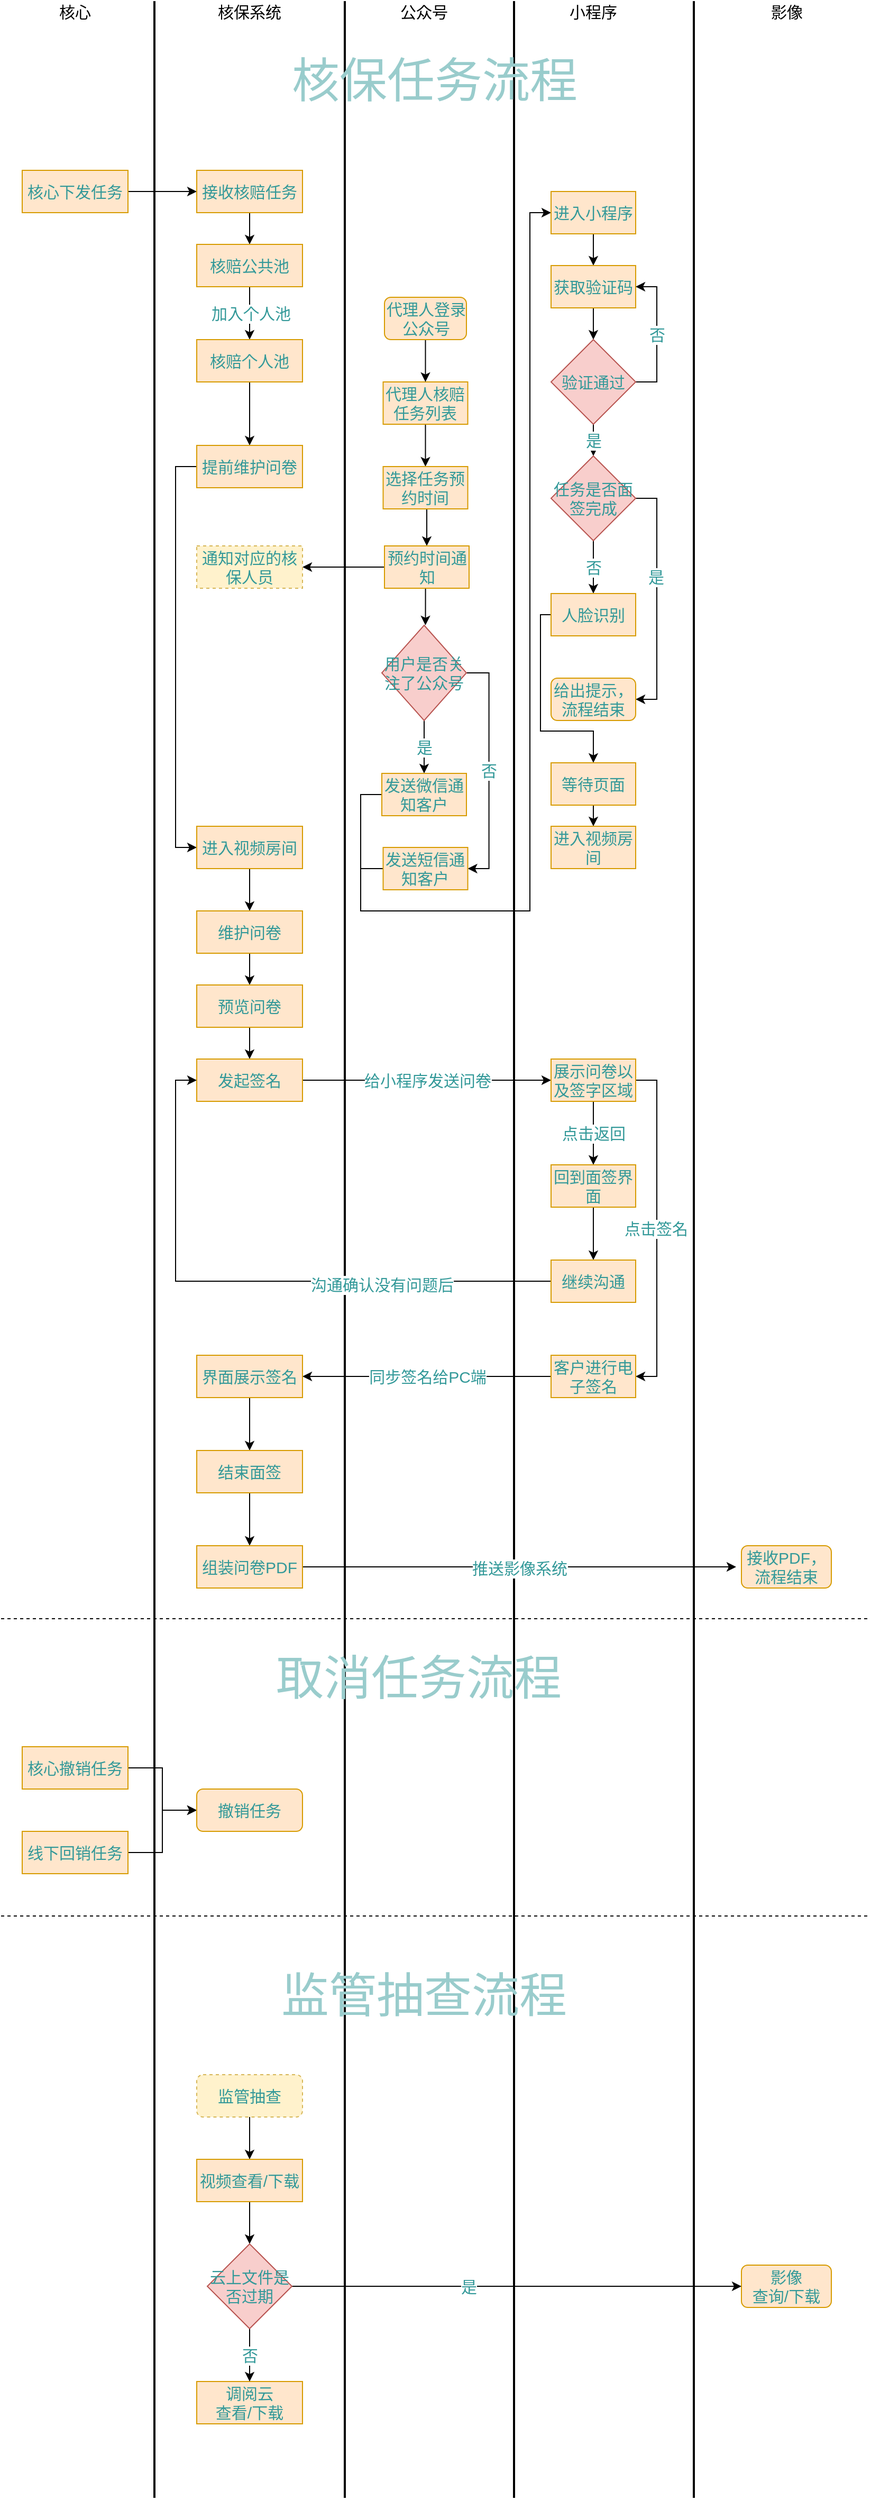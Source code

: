 <mxfile version="13.6.6" type="github">
  <diagram id="C5RBs43oDa-KdzZeNtuy" name="Page-1">
    <mxGraphModel dx="1038" dy="1749" grid="1" gridSize="10" guides="1" tooltips="1" connect="1" arrows="1" fold="1" page="1" pageScale="1" pageWidth="827" pageHeight="1169" math="0" shadow="0">
      <root>
        <mxCell id="WIyWlLk6GJQsqaUBKTNV-0" />
        <mxCell id="WIyWlLk6GJQsqaUBKTNV-1" parent="WIyWlLk6GJQsqaUBKTNV-0" />
        <mxCell id="wz5FfJA9ymAUxzdKkV_o-2" value="" style="line;strokeWidth=2;direction=south;html=1;" parent="WIyWlLk6GJQsqaUBKTNV-1" vertex="1">
          <mxGeometry x="140" y="-360" width="10" height="2360" as="geometry" />
        </mxCell>
        <mxCell id="wz5FfJA9ymAUxzdKkV_o-3" value="" style="line;strokeWidth=2;direction=south;html=1;" parent="WIyWlLk6GJQsqaUBKTNV-1" vertex="1">
          <mxGeometry x="320" y="-360" width="10" height="2360" as="geometry" />
        </mxCell>
        <mxCell id="wz5FfJA9ymAUxzdKkV_o-4" value="" style="line;strokeWidth=2;direction=south;html=1;" parent="WIyWlLk6GJQsqaUBKTNV-1" vertex="1">
          <mxGeometry x="480" y="-360" width="10" height="2360" as="geometry" />
        </mxCell>
        <mxCell id="wz5FfJA9ymAUxzdKkV_o-5" value="核心" style="text;html=1;strokeColor=none;fillColor=none;align=center;verticalAlign=middle;whiteSpace=wrap;rounded=0;fontSize=15;" parent="WIyWlLk6GJQsqaUBKTNV-1" vertex="1">
          <mxGeometry x="50" y="-360" width="40" height="20" as="geometry" />
        </mxCell>
        <mxCell id="wz5FfJA9ymAUxzdKkV_o-6" value="核保系统" style="text;html=1;strokeColor=none;fillColor=none;align=center;verticalAlign=middle;whiteSpace=wrap;rounded=0;fontSize=15;" parent="WIyWlLk6GJQsqaUBKTNV-1" vertex="1">
          <mxGeometry x="200" y="-360" width="70" height="20" as="geometry" />
        </mxCell>
        <mxCell id="wz5FfJA9ymAUxzdKkV_o-7" value="公众号" style="text;html=1;strokeColor=none;fillColor=none;align=center;verticalAlign=middle;whiteSpace=wrap;rounded=0;fontSize=15;" parent="WIyWlLk6GJQsqaUBKTNV-1" vertex="1">
          <mxGeometry x="375" y="-360" width="50" height="20" as="geometry" />
        </mxCell>
        <mxCell id="wz5FfJA9ymAUxzdKkV_o-9" value="小程序" style="text;html=1;strokeColor=none;fillColor=none;align=center;verticalAlign=middle;whiteSpace=wrap;rounded=0;fontSize=15;" parent="WIyWlLk6GJQsqaUBKTNV-1" vertex="1">
          <mxGeometry x="535" y="-360" width="50" height="20" as="geometry" />
        </mxCell>
        <mxCell id="wz5FfJA9ymAUxzdKkV_o-11" value="" style="line;strokeWidth=2;direction=south;html=1;" parent="WIyWlLk6GJQsqaUBKTNV-1" vertex="1">
          <mxGeometry x="650" y="-360" width="10" height="2360" as="geometry" />
        </mxCell>
        <mxCell id="wz5FfJA9ymAUxzdKkV_o-12" value="影像" style="text;html=1;strokeColor=none;fillColor=none;align=center;verticalAlign=middle;whiteSpace=wrap;rounded=0;fontSize=15;" parent="WIyWlLk6GJQsqaUBKTNV-1" vertex="1">
          <mxGeometry x="717.5" y="-360" width="50" height="20" as="geometry" />
        </mxCell>
        <mxCell id="wz5FfJA9ymAUxzdKkV_o-16" style="edgeStyle=orthogonalEdgeStyle;rounded=0;orthogonalLoop=1;jettySize=auto;html=1;exitX=1;exitY=0.5;exitDx=0;exitDy=0;entryX=0;entryY=0.5;entryDx=0;entryDy=0;fontSize=15;" parent="WIyWlLk6GJQsqaUBKTNV-1" source="wz5FfJA9ymAUxzdKkV_o-13" target="wz5FfJA9ymAUxzdKkV_o-15" edge="1">
          <mxGeometry relative="1" as="geometry" />
        </mxCell>
        <mxCell id="wz5FfJA9ymAUxzdKkV_o-13" value="核心下发任务" style="rounded=0;whiteSpace=wrap;html=1;fontSize=15;fillColor=#ffe6cc;strokeColor=#d79b00;labelBackgroundColor=none;fontColor=#339999;" parent="WIyWlLk6GJQsqaUBKTNV-1" vertex="1">
          <mxGeometry x="20" y="-200" width="100" height="40" as="geometry" />
        </mxCell>
        <mxCell id="wz5FfJA9ymAUxzdKkV_o-127" style="edgeStyle=orthogonalEdgeStyle;rounded=0;orthogonalLoop=1;jettySize=auto;html=1;exitX=0.5;exitY=1;exitDx=0;exitDy=0;entryX=0.5;entryY=0;entryDx=0;entryDy=0;startArrow=none;startFill=0;endArrow=classic;endFill=1;fontSize=15;" parent="WIyWlLk6GJQsqaUBKTNV-1" source="wz5FfJA9ymAUxzdKkV_o-15" target="wz5FfJA9ymAUxzdKkV_o-17" edge="1">
          <mxGeometry relative="1" as="geometry" />
        </mxCell>
        <mxCell id="wz5FfJA9ymAUxzdKkV_o-15" value="接收核赔任务" style="rounded=0;whiteSpace=wrap;html=1;fontSize=15;fillColor=#ffe6cc;strokeColor=#d79b00;fontColor=#339999;" parent="WIyWlLk6GJQsqaUBKTNV-1" vertex="1">
          <mxGeometry x="185" y="-200" width="100" height="40" as="geometry" />
        </mxCell>
        <mxCell id="wz5FfJA9ymAUxzdKkV_o-18" value="加入个人池" style="edgeStyle=orthogonalEdgeStyle;rounded=0;orthogonalLoop=1;jettySize=auto;html=1;exitX=0.5;exitY=1;exitDx=0;exitDy=0;fontSize=15;fontColor=#339999;" parent="WIyWlLk6GJQsqaUBKTNV-1" source="wz5FfJA9ymAUxzdKkV_o-17" edge="1">
          <mxGeometry relative="1" as="geometry">
            <mxPoint x="235" y="-40" as="targetPoint" />
          </mxGeometry>
        </mxCell>
        <mxCell id="wz5FfJA9ymAUxzdKkV_o-17" value="核赔公共池" style="rounded=0;whiteSpace=wrap;html=1;fontSize=15;fillColor=#ffe6cc;strokeColor=#d79b00;fontColor=#339999;" parent="WIyWlLk6GJQsqaUBKTNV-1" vertex="1">
          <mxGeometry x="185" y="-130" width="100" height="40" as="geometry" />
        </mxCell>
        <mxCell id="wz5FfJA9ymAUxzdKkV_o-77" style="edgeStyle=orthogonalEdgeStyle;rounded=0;orthogonalLoop=1;jettySize=auto;html=1;exitX=0.5;exitY=1;exitDx=0;exitDy=0;entryX=0.5;entryY=0;entryDx=0;entryDy=0;startArrow=none;startFill=0;endArrow=classic;endFill=1;fontSize=15;" parent="WIyWlLk6GJQsqaUBKTNV-1" source="wz5FfJA9ymAUxzdKkV_o-19" target="wz5FfJA9ymAUxzdKkV_o-76" edge="1">
          <mxGeometry relative="1" as="geometry" />
        </mxCell>
        <mxCell id="wz5FfJA9ymAUxzdKkV_o-19" value="核赔个人池" style="rounded=0;whiteSpace=wrap;html=1;fontSize=15;fillColor=#ffe6cc;strokeColor=#d79b00;fontColor=#339999;" parent="WIyWlLk6GJQsqaUBKTNV-1" vertex="1">
          <mxGeometry x="185" y="-40" width="100" height="40" as="geometry" />
        </mxCell>
        <mxCell id="wz5FfJA9ymAUxzdKkV_o-28" style="edgeStyle=orthogonalEdgeStyle;rounded=0;orthogonalLoop=1;jettySize=auto;html=1;exitX=0.5;exitY=1;exitDx=0;exitDy=0;entryX=0.5;entryY=0;entryDx=0;entryDy=0;fontSize=15;" parent="WIyWlLk6GJQsqaUBKTNV-1" source="wz5FfJA9ymAUxzdKkV_o-21" target="wz5FfJA9ymAUxzdKkV_o-26" edge="1">
          <mxGeometry relative="1" as="geometry" />
        </mxCell>
        <mxCell id="wz5FfJA9ymAUxzdKkV_o-21" value="代理人核赔任务列表" style="rounded=0;whiteSpace=wrap;html=1;fontSize=15;fillColor=#ffe6cc;strokeColor=#d79b00;labelBackgroundColor=none;fontColor=#339999;" parent="WIyWlLk6GJQsqaUBKTNV-1" vertex="1">
          <mxGeometry x="361.25" width="80" height="40" as="geometry" />
        </mxCell>
        <mxCell id="wz5FfJA9ymAUxzdKkV_o-23" style="edgeStyle=orthogonalEdgeStyle;rounded=0;orthogonalLoop=1;jettySize=auto;html=1;exitX=0.5;exitY=1;exitDx=0;exitDy=0;entryX=0.5;entryY=0;entryDx=0;entryDy=0;fontSize=15;" parent="WIyWlLk6GJQsqaUBKTNV-1" source="wz5FfJA9ymAUxzdKkV_o-22" target="wz5FfJA9ymAUxzdKkV_o-21" edge="1">
          <mxGeometry relative="1" as="geometry" />
        </mxCell>
        <mxCell id="wz5FfJA9ymAUxzdKkV_o-22" value="代理人登录公众号" style="rounded=1;whiteSpace=wrap;html=1;fontSize=15;fillColor=#ffe6cc;strokeColor=#d79b00;fontColor=#339999;" parent="WIyWlLk6GJQsqaUBKTNV-1" vertex="1">
          <mxGeometry x="362.5" y="-80" width="77.5" height="40" as="geometry" />
        </mxCell>
        <mxCell id="wz5FfJA9ymAUxzdKkV_o-30" style="edgeStyle=orthogonalEdgeStyle;rounded=0;orthogonalLoop=1;jettySize=auto;html=1;exitX=0.5;exitY=1;exitDx=0;exitDy=0;entryX=0.5;entryY=0;entryDx=0;entryDy=0;fontSize=15;" parent="WIyWlLk6GJQsqaUBKTNV-1" source="wz5FfJA9ymAUxzdKkV_o-26" target="wz5FfJA9ymAUxzdKkV_o-29" edge="1">
          <mxGeometry relative="1" as="geometry" />
        </mxCell>
        <mxCell id="wz5FfJA9ymAUxzdKkV_o-26" value="选择任务预约时间" style="rounded=0;whiteSpace=wrap;html=1;fontSize=15;fillColor=#ffe6cc;strokeColor=#d79b00;fontColor=#339999;" parent="WIyWlLk6GJQsqaUBKTNV-1" vertex="1">
          <mxGeometry x="361.25" y="80" width="80" height="40" as="geometry" />
        </mxCell>
        <mxCell id="wz5FfJA9ymAUxzdKkV_o-33" style="edgeStyle=orthogonalEdgeStyle;rounded=0;orthogonalLoop=1;jettySize=auto;html=1;exitX=0;exitY=0.5;exitDx=0;exitDy=0;entryX=1;entryY=0.5;entryDx=0;entryDy=0;fontSize=15;" parent="WIyWlLk6GJQsqaUBKTNV-1" source="wz5FfJA9ymAUxzdKkV_o-29" target="wz5FfJA9ymAUxzdKkV_o-32" edge="1">
          <mxGeometry relative="1" as="geometry" />
        </mxCell>
        <mxCell id="wz5FfJA9ymAUxzdKkV_o-36" style="edgeStyle=orthogonalEdgeStyle;rounded=0;orthogonalLoop=1;jettySize=auto;html=1;exitX=0.5;exitY=1;exitDx=0;exitDy=0;entryX=0.5;entryY=0;entryDx=0;entryDy=0;fontSize=15;" parent="WIyWlLk6GJQsqaUBKTNV-1" source="wz5FfJA9ymAUxzdKkV_o-29" edge="1">
          <mxGeometry relative="1" as="geometry">
            <mxPoint x="401.25" y="230" as="targetPoint" />
          </mxGeometry>
        </mxCell>
        <mxCell id="wz5FfJA9ymAUxzdKkV_o-29" value="预约时间通知" style="rounded=0;whiteSpace=wrap;html=1;fontSize=15;fillColor=#ffe6cc;strokeColor=#d79b00;fontColor=#339999;" parent="WIyWlLk6GJQsqaUBKTNV-1" vertex="1">
          <mxGeometry x="362.5" y="155" width="80" height="40" as="geometry" />
        </mxCell>
        <mxCell id="wz5FfJA9ymAUxzdKkV_o-32" value="通知对应的核保人员" style="rounded=0;whiteSpace=wrap;html=1;fontSize=15;dashed=1;fillColor=#fff2cc;strokeColor=#d6b656;fontColor=#339999;" parent="WIyWlLk6GJQsqaUBKTNV-1" vertex="1">
          <mxGeometry x="185" y="155" width="100" height="40" as="geometry" />
        </mxCell>
        <mxCell id="wz5FfJA9ymAUxzdKkV_o-41" value="是" style="edgeStyle=orthogonalEdgeStyle;rounded=0;orthogonalLoop=1;jettySize=auto;html=1;exitX=0.5;exitY=1;exitDx=0;exitDy=0;entryX=0.5;entryY=0;entryDx=0;entryDy=0;fontSize=15;fontColor=#339999;" parent="WIyWlLk6GJQsqaUBKTNV-1" source="wz5FfJA9ymAUxzdKkV_o-37" target="wz5FfJA9ymAUxzdKkV_o-39" edge="1">
          <mxGeometry relative="1" as="geometry" />
        </mxCell>
        <mxCell id="wz5FfJA9ymAUxzdKkV_o-42" value="否" style="edgeStyle=orthogonalEdgeStyle;rounded=0;orthogonalLoop=1;jettySize=auto;html=1;exitX=1;exitY=0.5;exitDx=0;exitDy=0;entryX=1;entryY=0.5;entryDx=0;entryDy=0;fontSize=15;fontColor=#339999;" parent="WIyWlLk6GJQsqaUBKTNV-1" source="wz5FfJA9ymAUxzdKkV_o-37" target="wz5FfJA9ymAUxzdKkV_o-40" edge="1">
          <mxGeometry relative="1" as="geometry" />
        </mxCell>
        <mxCell id="wz5FfJA9ymAUxzdKkV_o-37" value="用户是否关注了公众号" style="rhombus;whiteSpace=wrap;html=1;fontSize=15;fillColor=#f8cecc;strokeColor=#b85450;fontColor=#339999;" parent="WIyWlLk6GJQsqaUBKTNV-1" vertex="1">
          <mxGeometry x="360" y="230" width="80" height="90" as="geometry" />
        </mxCell>
        <mxCell id="wz5FfJA9ymAUxzdKkV_o-51" style="edgeStyle=orthogonalEdgeStyle;rounded=0;orthogonalLoop=1;jettySize=auto;html=1;exitX=0;exitY=0.5;exitDx=0;exitDy=0;startArrow=none;startFill=0;endArrow=none;endFill=0;fontSize=15;" parent="WIyWlLk6GJQsqaUBKTNV-1" source="wz5FfJA9ymAUxzdKkV_o-39" edge="1">
          <mxGeometry relative="1" as="geometry">
            <mxPoint x="410" y="500" as="targetPoint" />
            <Array as="points">
              <mxPoint x="340" y="390" />
              <mxPoint x="340" y="500" />
            </Array>
          </mxGeometry>
        </mxCell>
        <mxCell id="wz5FfJA9ymAUxzdKkV_o-39" value="发送微信通知客户" style="rounded=0;whiteSpace=wrap;html=1;fontSize=15;fillColor=#ffe6cc;strokeColor=#d79b00;fontColor=#339999;" parent="WIyWlLk6GJQsqaUBKTNV-1" vertex="1">
          <mxGeometry x="360" y="370" width="80" height="40" as="geometry" />
        </mxCell>
        <mxCell id="wz5FfJA9ymAUxzdKkV_o-49" style="edgeStyle=orthogonalEdgeStyle;rounded=0;orthogonalLoop=1;jettySize=auto;html=1;exitX=0.5;exitY=1;exitDx=0;exitDy=0;entryX=0;entryY=0.5;entryDx=0;entryDy=0;startArrow=none;startFill=0;endArrow=classic;endFill=1;fontSize=15;" parent="WIyWlLk6GJQsqaUBKTNV-1" source="wz5FfJA9ymAUxzdKkV_o-40" target="wz5FfJA9ymAUxzdKkV_o-43" edge="1">
          <mxGeometry relative="1" as="geometry">
            <Array as="points">
              <mxPoint x="401" y="460" />
              <mxPoint x="340" y="460" />
              <mxPoint x="340" y="500" />
              <mxPoint x="500" y="500" />
              <mxPoint x="500" y="-160" />
            </Array>
          </mxGeometry>
        </mxCell>
        <mxCell id="wz5FfJA9ymAUxzdKkV_o-40" value="发送短信通知客户" style="rounded=0;whiteSpace=wrap;html=1;fontSize=15;fillColor=#ffe6cc;strokeColor=#d79b00;fontColor=#339999;" parent="WIyWlLk6GJQsqaUBKTNV-1" vertex="1">
          <mxGeometry x="361.25" y="440" width="80" height="40" as="geometry" />
        </mxCell>
        <mxCell id="wz5FfJA9ymAUxzdKkV_o-53" style="edgeStyle=orthogonalEdgeStyle;rounded=0;orthogonalLoop=1;jettySize=auto;html=1;exitX=0.5;exitY=1;exitDx=0;exitDy=0;entryX=0.5;entryY=0;entryDx=0;entryDy=0;startArrow=none;startFill=0;endArrow=classic;endFill=1;fontSize=15;" parent="WIyWlLk6GJQsqaUBKTNV-1" source="wz5FfJA9ymAUxzdKkV_o-43" target="wz5FfJA9ymAUxzdKkV_o-52" edge="1">
          <mxGeometry relative="1" as="geometry" />
        </mxCell>
        <mxCell id="wz5FfJA9ymAUxzdKkV_o-43" value="进入小程序" style="rounded=0;whiteSpace=wrap;html=1;fontSize=15;fillColor=#ffe6cc;strokeColor=#d79b00;fontColor=#339999;" parent="WIyWlLk6GJQsqaUBKTNV-1" vertex="1">
          <mxGeometry x="520" y="-180" width="80" height="40" as="geometry" />
        </mxCell>
        <mxCell id="wz5FfJA9ymAUxzdKkV_o-70" style="edgeStyle=orthogonalEdgeStyle;rounded=0;orthogonalLoop=1;jettySize=auto;html=1;exitX=0.5;exitY=1;exitDx=0;exitDy=0;entryX=0.5;entryY=0;entryDx=0;entryDy=0;startArrow=none;startFill=0;endArrow=classic;endFill=1;fontSize=15;" parent="WIyWlLk6GJQsqaUBKTNV-1" source="wz5FfJA9ymAUxzdKkV_o-52" target="wz5FfJA9ymAUxzdKkV_o-56" edge="1">
          <mxGeometry relative="1" as="geometry" />
        </mxCell>
        <mxCell id="wz5FfJA9ymAUxzdKkV_o-52" value="获取验证码" style="rounded=0;whiteSpace=wrap;html=1;fontSize=15;fillColor=#ffe6cc;strokeColor=#d79b00;fontColor=#339999;" parent="WIyWlLk6GJQsqaUBKTNV-1" vertex="1">
          <mxGeometry x="520" y="-110" width="80" height="40" as="geometry" />
        </mxCell>
        <mxCell id="wz5FfJA9ymAUxzdKkV_o-57" value="否" style="edgeStyle=orthogonalEdgeStyle;rounded=0;orthogonalLoop=1;jettySize=auto;html=1;exitX=1;exitY=0.5;exitDx=0;exitDy=0;entryX=1;entryY=0.5;entryDx=0;entryDy=0;startArrow=none;startFill=0;endArrow=classic;endFill=1;fontSize=15;fontColor=#339999;" parent="WIyWlLk6GJQsqaUBKTNV-1" source="wz5FfJA9ymAUxzdKkV_o-56" target="wz5FfJA9ymAUxzdKkV_o-52" edge="1">
          <mxGeometry relative="1" as="geometry" />
        </mxCell>
        <mxCell id="wz5FfJA9ymAUxzdKkV_o-69" value="是" style="edgeStyle=orthogonalEdgeStyle;rounded=0;orthogonalLoop=1;jettySize=auto;html=1;exitX=0.5;exitY=1;exitDx=0;exitDy=0;entryX=0.5;entryY=0;entryDx=0;entryDy=0;startArrow=none;startFill=0;endArrow=classic;endFill=1;fontSize=15;fontColor=#339999;" parent="WIyWlLk6GJQsqaUBKTNV-1" source="wz5FfJA9ymAUxzdKkV_o-56" target="wz5FfJA9ymAUxzdKkV_o-60" edge="1">
          <mxGeometry relative="1" as="geometry" />
        </mxCell>
        <mxCell id="wz5FfJA9ymAUxzdKkV_o-56" value="验证通过" style="rhombus;whiteSpace=wrap;html=1;fontSize=15;fillColor=#f8cecc;strokeColor=#b85450;fontColor=#339999;" parent="WIyWlLk6GJQsqaUBKTNV-1" vertex="1">
          <mxGeometry x="520" y="-40" width="80" height="80" as="geometry" />
        </mxCell>
        <mxCell id="wz5FfJA9ymAUxzdKkV_o-68" value="否" style="edgeStyle=orthogonalEdgeStyle;rounded=0;orthogonalLoop=1;jettySize=auto;html=1;exitX=0.5;exitY=1;exitDx=0;exitDy=0;entryX=0.5;entryY=0;entryDx=0;entryDy=0;startArrow=none;startFill=0;endArrow=classic;endFill=1;fontSize=15;fontColor=#339999;" parent="WIyWlLk6GJQsqaUBKTNV-1" source="wz5FfJA9ymAUxzdKkV_o-60" target="wz5FfJA9ymAUxzdKkV_o-64" edge="1">
          <mxGeometry relative="1" as="geometry" />
        </mxCell>
        <mxCell id="wz5FfJA9ymAUxzdKkV_o-71" style="edgeStyle=orthogonalEdgeStyle;rounded=0;orthogonalLoop=1;jettySize=auto;html=1;exitX=1;exitY=0.5;exitDx=0;exitDy=0;entryX=1;entryY=0.5;entryDx=0;entryDy=0;startArrow=none;startFill=0;endArrow=classic;endFill=1;fontSize=15;" parent="WIyWlLk6GJQsqaUBKTNV-1" source="wz5FfJA9ymAUxzdKkV_o-60" target="wz5FfJA9ymAUxzdKkV_o-66" edge="1">
          <mxGeometry relative="1" as="geometry" />
        </mxCell>
        <mxCell id="wz5FfJA9ymAUxzdKkV_o-72" value="是" style="edgeLabel;html=1;align=center;verticalAlign=middle;resizable=0;points=[];fontSize=15;fontColor=#339999;" parent="wz5FfJA9ymAUxzdKkV_o-71" vertex="1" connectable="0">
          <mxGeometry x="-0.186" y="-1" relative="1" as="geometry">
            <mxPoint as="offset" />
          </mxGeometry>
        </mxCell>
        <mxCell id="wz5FfJA9ymAUxzdKkV_o-60" value="任务是否面签完成" style="rhombus;whiteSpace=wrap;html=1;fontSize=15;fillColor=#f8cecc;strokeColor=#b85450;fontColor=#339999;" parent="WIyWlLk6GJQsqaUBKTNV-1" vertex="1">
          <mxGeometry x="520" y="70" width="80" height="80" as="geometry" />
        </mxCell>
        <mxCell id="wz5FfJA9ymAUxzdKkV_o-74" style="edgeStyle=orthogonalEdgeStyle;rounded=0;orthogonalLoop=1;jettySize=auto;html=1;exitX=0;exitY=0.5;exitDx=0;exitDy=0;startArrow=none;startFill=0;endArrow=classic;endFill=1;fontSize=15;" parent="WIyWlLk6GJQsqaUBKTNV-1" source="wz5FfJA9ymAUxzdKkV_o-64" edge="1">
          <mxGeometry relative="1" as="geometry">
            <mxPoint x="560" y="360" as="targetPoint" />
            <Array as="points">
              <mxPoint x="510" y="220" />
              <mxPoint x="510" y="330" />
              <mxPoint x="560" y="330" />
            </Array>
          </mxGeometry>
        </mxCell>
        <mxCell id="wz5FfJA9ymAUxzdKkV_o-64" value="人脸识别" style="rounded=0;whiteSpace=wrap;html=1;fontSize=15;fillColor=#ffe6cc;strokeColor=#d79b00;fontColor=#339999;" parent="WIyWlLk6GJQsqaUBKTNV-1" vertex="1">
          <mxGeometry x="520" y="200" width="80" height="40" as="geometry" />
        </mxCell>
        <mxCell id="wz5FfJA9ymAUxzdKkV_o-66" value="给出提示，流程结束" style="rounded=1;whiteSpace=wrap;html=1;fontSize=15;fillColor=#ffe6cc;strokeColor=#d79b00;fontColor=#339999;" parent="WIyWlLk6GJQsqaUBKTNV-1" vertex="1">
          <mxGeometry x="520" y="280" width="80" height="40" as="geometry" />
        </mxCell>
        <mxCell id="wz5FfJA9ymAUxzdKkV_o-82" style="edgeStyle=orthogonalEdgeStyle;rounded=0;orthogonalLoop=1;jettySize=auto;html=1;exitX=0.5;exitY=1;exitDx=0;exitDy=0;entryX=0.5;entryY=0;entryDx=0;entryDy=0;startArrow=none;startFill=0;endArrow=classic;endFill=1;fontSize=15;" parent="WIyWlLk6GJQsqaUBKTNV-1" source="wz5FfJA9ymAUxzdKkV_o-75" target="wz5FfJA9ymAUxzdKkV_o-81" edge="1">
          <mxGeometry relative="1" as="geometry" />
        </mxCell>
        <mxCell id="wz5FfJA9ymAUxzdKkV_o-75" value="等待页面" style="rounded=0;whiteSpace=wrap;html=1;fontSize=15;fillColor=#ffe6cc;strokeColor=#d79b00;fontColor=#339999;" parent="WIyWlLk6GJQsqaUBKTNV-1" vertex="1">
          <mxGeometry x="520" y="360" width="80" height="40" as="geometry" />
        </mxCell>
        <mxCell id="wz5FfJA9ymAUxzdKkV_o-80" style="edgeStyle=orthogonalEdgeStyle;rounded=0;orthogonalLoop=1;jettySize=auto;html=1;exitX=0;exitY=0.5;exitDx=0;exitDy=0;entryX=0;entryY=0.5;entryDx=0;entryDy=0;startArrow=none;startFill=0;endArrow=classic;endFill=1;fontSize=15;" parent="WIyWlLk6GJQsqaUBKTNV-1" source="wz5FfJA9ymAUxzdKkV_o-76" target="wz5FfJA9ymAUxzdKkV_o-79" edge="1">
          <mxGeometry relative="1" as="geometry" />
        </mxCell>
        <mxCell id="wz5FfJA9ymAUxzdKkV_o-76" value="提前维护问卷" style="rounded=0;whiteSpace=wrap;html=1;fontSize=15;fillColor=#ffe6cc;strokeColor=#d79b00;fontColor=#339999;" parent="WIyWlLk6GJQsqaUBKTNV-1" vertex="1">
          <mxGeometry x="185" y="60" width="100" height="40" as="geometry" />
        </mxCell>
        <mxCell id="wz5FfJA9ymAUxzdKkV_o-84" style="edgeStyle=orthogonalEdgeStyle;rounded=0;orthogonalLoop=1;jettySize=auto;html=1;exitX=0.5;exitY=1;exitDx=0;exitDy=0;startArrow=none;startFill=0;endArrow=classic;endFill=1;fontSize=15;" parent="WIyWlLk6GJQsqaUBKTNV-1" source="wz5FfJA9ymAUxzdKkV_o-79" edge="1">
          <mxGeometry relative="1" as="geometry">
            <mxPoint x="235" y="500" as="targetPoint" />
          </mxGeometry>
        </mxCell>
        <mxCell id="wz5FfJA9ymAUxzdKkV_o-79" value="进入视频房间" style="rounded=0;whiteSpace=wrap;html=1;fontSize=15;fillColor=#ffe6cc;strokeColor=#d79b00;fontColor=#339999;" parent="WIyWlLk6GJQsqaUBKTNV-1" vertex="1">
          <mxGeometry x="185" y="420" width="100" height="40" as="geometry" />
        </mxCell>
        <mxCell id="wz5FfJA9ymAUxzdKkV_o-81" value="进入视频房间" style="rounded=0;whiteSpace=wrap;html=1;fontSize=15;fillColor=#ffe6cc;strokeColor=#d79b00;fontColor=#339999;" parent="WIyWlLk6GJQsqaUBKTNV-1" vertex="1">
          <mxGeometry x="520" y="420" width="80" height="40" as="geometry" />
        </mxCell>
        <mxCell id="wz5FfJA9ymAUxzdKkV_o-87" style="edgeStyle=orthogonalEdgeStyle;rounded=0;orthogonalLoop=1;jettySize=auto;html=1;exitX=0.5;exitY=1;exitDx=0;exitDy=0;entryX=0.5;entryY=0;entryDx=0;entryDy=0;startArrow=none;startFill=0;endArrow=classic;endFill=1;fontSize=15;" parent="WIyWlLk6GJQsqaUBKTNV-1" source="wz5FfJA9ymAUxzdKkV_o-85" target="wz5FfJA9ymAUxzdKkV_o-86" edge="1">
          <mxGeometry relative="1" as="geometry" />
        </mxCell>
        <mxCell id="wz5FfJA9ymAUxzdKkV_o-85" value="维护问卷" style="rounded=0;whiteSpace=wrap;html=1;fontSize=15;fillColor=#ffe6cc;strokeColor=#d79b00;fontColor=#339999;" parent="WIyWlLk6GJQsqaUBKTNV-1" vertex="1">
          <mxGeometry x="185" y="500" width="100" height="40" as="geometry" />
        </mxCell>
        <mxCell id="wz5FfJA9ymAUxzdKkV_o-89" style="edgeStyle=orthogonalEdgeStyle;rounded=0;orthogonalLoop=1;jettySize=auto;html=1;exitX=0.5;exitY=1;exitDx=0;exitDy=0;entryX=0.5;entryY=0;entryDx=0;entryDy=0;startArrow=none;startFill=0;endArrow=classic;endFill=1;fontSize=15;" parent="WIyWlLk6GJQsqaUBKTNV-1" source="wz5FfJA9ymAUxzdKkV_o-86" target="wz5FfJA9ymAUxzdKkV_o-88" edge="1">
          <mxGeometry relative="1" as="geometry" />
        </mxCell>
        <mxCell id="wz5FfJA9ymAUxzdKkV_o-86" value="预览问卷" style="rounded=0;whiteSpace=wrap;html=1;fontSize=15;fillColor=#ffe6cc;strokeColor=#d79b00;fontColor=#339999;" parent="WIyWlLk6GJQsqaUBKTNV-1" vertex="1">
          <mxGeometry x="185" y="570" width="100" height="40" as="geometry" />
        </mxCell>
        <mxCell id="wz5FfJA9ymAUxzdKkV_o-91" value="给小程序发送问卷" style="edgeStyle=orthogonalEdgeStyle;rounded=0;orthogonalLoop=1;jettySize=auto;html=1;exitX=1;exitY=0.5;exitDx=0;exitDy=0;entryX=0;entryY=0.5;entryDx=0;entryDy=0;startArrow=none;startFill=0;endArrow=classic;endFill=1;fontSize=15;fontColor=#339999;" parent="WIyWlLk6GJQsqaUBKTNV-1" source="wz5FfJA9ymAUxzdKkV_o-88" target="wz5FfJA9ymAUxzdKkV_o-90" edge="1">
          <mxGeometry relative="1" as="geometry" />
        </mxCell>
        <mxCell id="wz5FfJA9ymAUxzdKkV_o-88" value="发起签名" style="rounded=0;whiteSpace=wrap;html=1;fontSize=15;fillColor=#ffe6cc;strokeColor=#d79b00;fontColor=#339999;" parent="WIyWlLk6GJQsqaUBKTNV-1" vertex="1">
          <mxGeometry x="185" y="640" width="100" height="40" as="geometry" />
        </mxCell>
        <mxCell id="wz5FfJA9ymAUxzdKkV_o-94" value="点击返回" style="edgeStyle=orthogonalEdgeStyle;rounded=0;orthogonalLoop=1;jettySize=auto;html=1;exitX=0.5;exitY=1;exitDx=0;exitDy=0;entryX=0.5;entryY=0;entryDx=0;entryDy=0;startArrow=none;startFill=0;endArrow=classic;endFill=1;fontSize=15;fontColor=#339999;" parent="WIyWlLk6GJQsqaUBKTNV-1" source="wz5FfJA9ymAUxzdKkV_o-90" target="wz5FfJA9ymAUxzdKkV_o-93" edge="1">
          <mxGeometry relative="1" as="geometry" />
        </mxCell>
        <mxCell id="wz5FfJA9ymAUxzdKkV_o-96" style="edgeStyle=orthogonalEdgeStyle;rounded=0;orthogonalLoop=1;jettySize=auto;html=1;exitX=1;exitY=0.5;exitDx=0;exitDy=0;entryX=1;entryY=0.5;entryDx=0;entryDy=0;startArrow=none;startFill=0;endArrow=classic;endFill=1;fontSize=15;" parent="WIyWlLk6GJQsqaUBKTNV-1" source="wz5FfJA9ymAUxzdKkV_o-90" target="wz5FfJA9ymAUxzdKkV_o-95" edge="1">
          <mxGeometry relative="1" as="geometry" />
        </mxCell>
        <mxCell id="wz5FfJA9ymAUxzdKkV_o-97" value="点击签名" style="edgeLabel;html=1;align=center;verticalAlign=middle;resizable=0;points=[];fontSize=15;fontColor=#339999;" parent="wz5FfJA9ymAUxzdKkV_o-96" vertex="1" connectable="0">
          <mxGeometry x="-0.171" y="-1" relative="1" as="geometry">
            <mxPoint y="27" as="offset" />
          </mxGeometry>
        </mxCell>
        <mxCell id="wz5FfJA9ymAUxzdKkV_o-90" value="展示问卷以及签字区域" style="rounded=0;whiteSpace=wrap;html=1;fontSize=15;fillColor=#ffe6cc;strokeColor=#d79b00;fontColor=#339999;" parent="WIyWlLk6GJQsqaUBKTNV-1" vertex="1">
          <mxGeometry x="520" y="640" width="80" height="40" as="geometry" />
        </mxCell>
        <mxCell id="wz5FfJA9ymAUxzdKkV_o-100" style="edgeStyle=orthogonalEdgeStyle;rounded=0;orthogonalLoop=1;jettySize=auto;html=1;exitX=0.5;exitY=1;exitDx=0;exitDy=0;entryX=0.5;entryY=0;entryDx=0;entryDy=0;startArrow=none;startFill=0;endArrow=classic;endFill=1;fontSize=15;" parent="WIyWlLk6GJQsqaUBKTNV-1" source="wz5FfJA9ymAUxzdKkV_o-93" edge="1">
          <mxGeometry relative="1" as="geometry">
            <mxPoint x="560" y="830" as="targetPoint" />
          </mxGeometry>
        </mxCell>
        <mxCell id="wz5FfJA9ymAUxzdKkV_o-93" value="回到面签界面" style="rounded=0;whiteSpace=wrap;html=1;fontSize=15;fillColor=#ffe6cc;strokeColor=#d79b00;fontColor=#339999;" parent="WIyWlLk6GJQsqaUBKTNV-1" vertex="1">
          <mxGeometry x="520" y="740" width="80" height="40" as="geometry" />
        </mxCell>
        <mxCell id="wz5FfJA9ymAUxzdKkV_o-106" style="edgeStyle=orthogonalEdgeStyle;rounded=0;orthogonalLoop=1;jettySize=auto;html=1;exitX=0;exitY=0.5;exitDx=0;exitDy=0;entryX=1;entryY=0.5;entryDx=0;entryDy=0;startArrow=none;startFill=0;endArrow=classic;endFill=1;fontSize=15;" parent="WIyWlLk6GJQsqaUBKTNV-1" source="wz5FfJA9ymAUxzdKkV_o-95" target="wz5FfJA9ymAUxzdKkV_o-105" edge="1">
          <mxGeometry relative="1" as="geometry" />
        </mxCell>
        <mxCell id="wz5FfJA9ymAUxzdKkV_o-107" value="同步签名给PC端" style="edgeLabel;html=1;align=center;verticalAlign=middle;resizable=0;points=[];fontSize=15;fontColor=#339999;" parent="wz5FfJA9ymAUxzdKkV_o-106" vertex="1" connectable="0">
          <mxGeometry x="0.193" y="2" relative="1" as="geometry">
            <mxPoint x="22.5" y="-2" as="offset" />
          </mxGeometry>
        </mxCell>
        <mxCell id="wz5FfJA9ymAUxzdKkV_o-95" value="客户进行电子签名" style="rounded=0;whiteSpace=wrap;html=1;fontSize=15;fillColor=#ffe6cc;strokeColor=#d79b00;fontColor=#339999;" parent="WIyWlLk6GJQsqaUBKTNV-1" vertex="1">
          <mxGeometry x="520" y="920" width="80" height="40" as="geometry" />
        </mxCell>
        <mxCell id="wz5FfJA9ymAUxzdKkV_o-102" style="edgeStyle=orthogonalEdgeStyle;rounded=0;orthogonalLoop=1;jettySize=auto;html=1;exitX=0;exitY=0.5;exitDx=0;exitDy=0;entryX=0;entryY=0.5;entryDx=0;entryDy=0;startArrow=none;startFill=0;endArrow=classic;endFill=1;fontSize=15;" parent="WIyWlLk6GJQsqaUBKTNV-1" source="wz5FfJA9ymAUxzdKkV_o-101" target="wz5FfJA9ymAUxzdKkV_o-88" edge="1">
          <mxGeometry relative="1" as="geometry" />
        </mxCell>
        <mxCell id="wz5FfJA9ymAUxzdKkV_o-103" value="沟通确认没有问题后" style="edgeLabel;html=1;align=center;verticalAlign=middle;resizable=0;points=[];fontSize=15;fontColor=#339999;" parent="wz5FfJA9ymAUxzdKkV_o-102" vertex="1" connectable="0">
          <mxGeometry x="-0.433" y="3" relative="1" as="geometry">
            <mxPoint as="offset" />
          </mxGeometry>
        </mxCell>
        <mxCell id="wz5FfJA9ymAUxzdKkV_o-101" value="继续沟通" style="rounded=0;whiteSpace=wrap;html=1;fontSize=15;fillColor=#ffe6cc;strokeColor=#d79b00;fontColor=#339999;" parent="WIyWlLk6GJQsqaUBKTNV-1" vertex="1">
          <mxGeometry x="520" y="830" width="80" height="40" as="geometry" />
        </mxCell>
        <mxCell id="wz5FfJA9ymAUxzdKkV_o-108" style="edgeStyle=orthogonalEdgeStyle;rounded=0;orthogonalLoop=1;jettySize=auto;html=1;exitX=0.5;exitY=1;exitDx=0;exitDy=0;startArrow=none;startFill=0;endArrow=classic;endFill=1;fontSize=15;" parent="WIyWlLk6GJQsqaUBKTNV-1" source="wz5FfJA9ymAUxzdKkV_o-105" edge="1">
          <mxGeometry relative="1" as="geometry">
            <mxPoint x="235" y="1010" as="targetPoint" />
          </mxGeometry>
        </mxCell>
        <mxCell id="wz5FfJA9ymAUxzdKkV_o-105" value="界面展示签名" style="rounded=0;whiteSpace=wrap;html=1;fontSize=15;fillColor=#ffe6cc;strokeColor=#d79b00;fontColor=#339999;" parent="WIyWlLk6GJQsqaUBKTNV-1" vertex="1">
          <mxGeometry x="185" y="920" width="100" height="40" as="geometry" />
        </mxCell>
        <mxCell id="wz5FfJA9ymAUxzdKkV_o-113" style="edgeStyle=orthogonalEdgeStyle;rounded=0;orthogonalLoop=1;jettySize=auto;html=1;exitX=0.5;exitY=1;exitDx=0;exitDy=0;entryX=0.5;entryY=0;entryDx=0;entryDy=0;startArrow=none;startFill=0;endArrow=classic;endFill=1;fontSize=15;" parent="WIyWlLk6GJQsqaUBKTNV-1" source="wz5FfJA9ymAUxzdKkV_o-109" target="wz5FfJA9ymAUxzdKkV_o-112" edge="1">
          <mxGeometry relative="1" as="geometry" />
        </mxCell>
        <mxCell id="wz5FfJA9ymAUxzdKkV_o-109" value="结束面签" style="rounded=0;whiteSpace=wrap;html=1;fontSize=15;fillColor=#ffe6cc;strokeColor=#d79b00;fontColor=#339999;" parent="WIyWlLk6GJQsqaUBKTNV-1" vertex="1">
          <mxGeometry x="185" y="1010" width="100" height="40" as="geometry" />
        </mxCell>
        <mxCell id="wz5FfJA9ymAUxzdKkV_o-116" value="推送影像系统" style="edgeStyle=orthogonalEdgeStyle;rounded=0;orthogonalLoop=1;jettySize=auto;html=1;exitX=1;exitY=0.5;exitDx=0;exitDy=0;startArrow=none;startFill=0;endArrow=classic;endFill=1;fontSize=15;fontColor=#339999;" parent="WIyWlLk6GJQsqaUBKTNV-1" source="wz5FfJA9ymAUxzdKkV_o-112" edge="1">
          <mxGeometry relative="1" as="geometry">
            <mxPoint x="695" y="1120" as="targetPoint" />
          </mxGeometry>
        </mxCell>
        <mxCell id="wz5FfJA9ymAUxzdKkV_o-112" value="组装问卷PDF" style="rounded=0;whiteSpace=wrap;html=1;fontSize=15;fillColor=#ffe6cc;strokeColor=#d79b00;fontColor=#339999;" parent="WIyWlLk6GJQsqaUBKTNV-1" vertex="1">
          <mxGeometry x="185" y="1100" width="100" height="40" as="geometry" />
        </mxCell>
        <mxCell id="wz5FfJA9ymAUxzdKkV_o-135" style="edgeStyle=orthogonalEdgeStyle;rounded=0;orthogonalLoop=1;jettySize=auto;html=1;exitX=1;exitY=0.5;exitDx=0;exitDy=0;entryX=0;entryY=0.5;entryDx=0;entryDy=0;startArrow=none;startFill=0;endArrow=classic;endFill=1;fontSize=15;" parent="WIyWlLk6GJQsqaUBKTNV-1" source="wz5FfJA9ymAUxzdKkV_o-117" target="wz5FfJA9ymAUxzdKkV_o-132" edge="1">
          <mxGeometry relative="1" as="geometry" />
        </mxCell>
        <mxCell id="wz5FfJA9ymAUxzdKkV_o-117" value="核心撤销任务" style="rounded=0;whiteSpace=wrap;html=1;fontSize=15;fillColor=#ffe6cc;strokeColor=#d79b00;fontColor=#339999;" parent="WIyWlLk6GJQsqaUBKTNV-1" vertex="1">
          <mxGeometry x="20" y="1290" width="100" height="40" as="geometry" />
        </mxCell>
        <mxCell id="wz5FfJA9ymAUxzdKkV_o-121" value="接收PDF，流程结束" style="rounded=1;whiteSpace=wrap;html=1;fontSize=15;fillColor=#ffe6cc;strokeColor=#d79b00;fontColor=#339999;" parent="WIyWlLk6GJQsqaUBKTNV-1" vertex="1">
          <mxGeometry x="700" y="1100" width="85" height="40" as="geometry" />
        </mxCell>
        <mxCell id="wz5FfJA9ymAUxzdKkV_o-136" style="edgeStyle=orthogonalEdgeStyle;rounded=0;orthogonalLoop=1;jettySize=auto;html=1;exitX=1;exitY=0.5;exitDx=0;exitDy=0;entryX=0;entryY=0.5;entryDx=0;entryDy=0;startArrow=none;startFill=0;endArrow=classic;endFill=1;fontSize=15;" parent="WIyWlLk6GJQsqaUBKTNV-1" source="wz5FfJA9ymAUxzdKkV_o-123" target="wz5FfJA9ymAUxzdKkV_o-132" edge="1">
          <mxGeometry relative="1" as="geometry" />
        </mxCell>
        <mxCell id="wz5FfJA9ymAUxzdKkV_o-123" value="线下回销任务" style="rounded=0;whiteSpace=wrap;html=1;fontSize=15;fillColor=#ffe6cc;strokeColor=#d79b00;fontColor=#339999;" parent="WIyWlLk6GJQsqaUBKTNV-1" vertex="1">
          <mxGeometry x="20" y="1370" width="100" height="40" as="geometry" />
        </mxCell>
        <mxCell id="wz5FfJA9ymAUxzdKkV_o-132" value="撤销任务" style="rounded=1;whiteSpace=wrap;html=1;fontSize=15;fillColor=#ffe6cc;strokeColor=#d79b00;fontColor=#339999;" parent="WIyWlLk6GJQsqaUBKTNV-1" vertex="1">
          <mxGeometry x="185" y="1330" width="100" height="40" as="geometry" />
        </mxCell>
        <mxCell id="wz5FfJA9ymAUxzdKkV_o-140" style="edgeStyle=orthogonalEdgeStyle;rounded=0;orthogonalLoop=1;jettySize=auto;html=1;entryX=0.5;entryY=0;entryDx=0;entryDy=0;startArrow=none;startFill=0;endArrow=classic;endFill=1;fontSize=15;" parent="WIyWlLk6GJQsqaUBKTNV-1" source="wz5FfJA9ymAUxzdKkV_o-134" edge="1">
          <mxGeometry relative="1" as="geometry">
            <mxPoint x="235" y="1680" as="targetPoint" />
          </mxGeometry>
        </mxCell>
        <mxCell id="wz5FfJA9ymAUxzdKkV_o-134" value="监管抽查" style="rounded=1;whiteSpace=wrap;html=1;fontSize=15;dashed=1;fillColor=#fff2cc;strokeColor=#d6b656;fontColor=#339999;" parent="WIyWlLk6GJQsqaUBKTNV-1" vertex="1">
          <mxGeometry x="185" y="1600" width="100" height="40" as="geometry" />
        </mxCell>
        <mxCell id="wz5FfJA9ymAUxzdKkV_o-139" value="影像&lt;br&gt;查询/下载" style="rounded=1;whiteSpace=wrap;html=1;fontSize=15;fillColor=#ffe6cc;strokeColor=#d79b00;fontColor=#339999;" parent="WIyWlLk6GJQsqaUBKTNV-1" vertex="1">
          <mxGeometry x="700" y="1780" width="85" height="40" as="geometry" />
        </mxCell>
        <mxCell id="wz5FfJA9ymAUxzdKkV_o-142" style="edgeStyle=orthogonalEdgeStyle;rounded=0;orthogonalLoop=1;jettySize=auto;html=1;exitX=0.5;exitY=1;exitDx=0;exitDy=0;startArrow=none;startFill=0;endArrow=classic;endFill=1;fontSize=15;" parent="WIyWlLk6GJQsqaUBKTNV-1" source="wz5FfJA9ymAUxzdKkV_o-141" edge="1">
          <mxGeometry relative="1" as="geometry">
            <mxPoint x="235" y="1760" as="targetPoint" />
          </mxGeometry>
        </mxCell>
        <mxCell id="wz5FfJA9ymAUxzdKkV_o-141" value="视频查看/下载" style="rounded=0;whiteSpace=wrap;html=1;fontSize=15;fillColor=#ffe6cc;strokeColor=#d79b00;labelBackgroundColor=none;fontColor=#339999;" parent="WIyWlLk6GJQsqaUBKTNV-1" vertex="1">
          <mxGeometry x="185" y="1680" width="100" height="40" as="geometry" />
        </mxCell>
        <mxCell id="wz5FfJA9ymAUxzdKkV_o-143" value="调阅云&lt;br&gt;查看/下载" style="rounded=0;whiteSpace=wrap;html=1;fontSize=15;fillColor=#ffe6cc;strokeColor=#d79b00;fontColor=#339999;" parent="WIyWlLk6GJQsqaUBKTNV-1" vertex="1">
          <mxGeometry x="185" y="1890" width="100" height="40" as="geometry" />
        </mxCell>
        <mxCell id="wz5FfJA9ymAUxzdKkV_o-147" value="否" style="edgeStyle=orthogonalEdgeStyle;rounded=0;orthogonalLoop=1;jettySize=auto;html=1;exitX=0.5;exitY=1;exitDx=0;exitDy=0;entryX=0.5;entryY=0;entryDx=0;entryDy=0;startArrow=none;startFill=0;endArrow=classic;endFill=1;fontSize=15;fontColor=#339999;" parent="WIyWlLk6GJQsqaUBKTNV-1" source="wz5FfJA9ymAUxzdKkV_o-146" target="wz5FfJA9ymAUxzdKkV_o-143" edge="1">
          <mxGeometry relative="1" as="geometry" />
        </mxCell>
        <mxCell id="wz5FfJA9ymAUxzdKkV_o-148" style="edgeStyle=orthogonalEdgeStyle;rounded=0;orthogonalLoop=1;jettySize=auto;html=1;exitX=1;exitY=0.5;exitDx=0;exitDy=0;entryX=0;entryY=0.5;entryDx=0;entryDy=0;startArrow=none;startFill=0;endArrow=classic;endFill=1;fontSize=15;" parent="WIyWlLk6GJQsqaUBKTNV-1" source="wz5FfJA9ymAUxzdKkV_o-146" target="wz5FfJA9ymAUxzdKkV_o-139" edge="1">
          <mxGeometry relative="1" as="geometry" />
        </mxCell>
        <mxCell id="wz5FfJA9ymAUxzdKkV_o-149" value="是" style="edgeLabel;html=1;align=center;verticalAlign=middle;resizable=0;points=[];fontSize=15;fontColor=#339999;" parent="wz5FfJA9ymAUxzdKkV_o-148" vertex="1" connectable="0">
          <mxGeometry x="-0.215" relative="1" as="geometry">
            <mxPoint as="offset" />
          </mxGeometry>
        </mxCell>
        <mxCell id="wz5FfJA9ymAUxzdKkV_o-146" value="云上文件是否过期" style="rhombus;whiteSpace=wrap;html=1;fontSize=15;fillColor=#f8cecc;strokeColor=#b85450;fontColor=#339999;" parent="WIyWlLk6GJQsqaUBKTNV-1" vertex="1">
          <mxGeometry x="195" y="1760" width="80" height="80" as="geometry" />
        </mxCell>
        <mxCell id="wz5FfJA9ymAUxzdKkV_o-155" value="" style="endArrow=none;dashed=1;html=1;fontSize=15;" parent="WIyWlLk6GJQsqaUBKTNV-1" edge="1">
          <mxGeometry width="50" height="50" relative="1" as="geometry">
            <mxPoint y="1169" as="sourcePoint" />
            <mxPoint x="820" y="1169" as="targetPoint" />
          </mxGeometry>
        </mxCell>
        <mxCell id="wz5FfJA9ymAUxzdKkV_o-157" value="&lt;span style=&quot;font-size: 45px&quot;&gt;取消任务流程&lt;/span&gt;" style="text;html=1;strokeColor=none;fillColor=none;align=center;verticalAlign=middle;whiteSpace=wrap;rounded=0;dashed=1;fontSize=15;fontColor=#99CCCC;" parent="WIyWlLk6GJQsqaUBKTNV-1" vertex="1">
          <mxGeometry x="255" y="1180" width="280" height="90" as="geometry" />
        </mxCell>
        <mxCell id="wz5FfJA9ymAUxzdKkV_o-158" value="&lt;span style=&quot;font-size: 45px&quot;&gt;监管抽查流程&lt;/span&gt;" style="text;html=1;strokeColor=none;fillColor=none;align=center;verticalAlign=middle;whiteSpace=wrap;rounded=0;dashed=1;fontSize=15;fontColor=#99CCCC;" parent="WIyWlLk6GJQsqaUBKTNV-1" vertex="1">
          <mxGeometry x="260" y="1480" width="280" height="90" as="geometry" />
        </mxCell>
        <mxCell id="wz5FfJA9ymAUxzdKkV_o-159" value="&lt;span style=&quot;font-size: 45px&quot;&gt;核保任务流程&lt;/span&gt;" style="text;html=1;strokeColor=none;fillColor=none;align=center;verticalAlign=middle;whiteSpace=wrap;rounded=0;dashed=1;fontSize=15;fontColor=#99CCCC;" parent="WIyWlLk6GJQsqaUBKTNV-1" vertex="1">
          <mxGeometry x="270" y="-330" width="280" height="90" as="geometry" />
        </mxCell>
        <mxCell id="wz5FfJA9ymAUxzdKkV_o-171" value="" style="endArrow=none;dashed=1;html=1;fontSize=15;" parent="WIyWlLk6GJQsqaUBKTNV-1" edge="1">
          <mxGeometry width="50" height="50" relative="1" as="geometry">
            <mxPoint y="1450" as="sourcePoint" />
            <mxPoint x="820" y="1450" as="targetPoint" />
          </mxGeometry>
        </mxCell>
      </root>
    </mxGraphModel>
  </diagram>
</mxfile>
